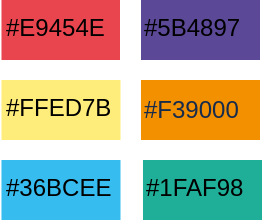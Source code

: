 <mxfile version="20.5.1" type="github"><diagram id="9imEGb8X4h9zeBP4crtD" name="Page-1"><mxGraphModel dx="2066" dy="1007" grid="1" gridSize="10" guides="1" tooltips="1" connect="1" arrows="1" fold="1" page="1" pageScale="1" pageWidth="827" pageHeight="1169" math="0" shadow="0"><root><mxCell id="0"/><mxCell id="1" parent="0"/><mxCell id="DcEKW4xoQdH9bf9btQrT-1" value="&lt;span style=&quot;color: rgb(0, 0, 0); font-family: Helvetica; font-size: 12px; font-style: normal; font-variant-ligatures: normal; font-variant-caps: normal; font-weight: 400; letter-spacing: normal; orphans: 2; text-align: left; text-indent: 0px; text-transform: none; widows: 2; word-spacing: 0px; -webkit-text-stroke-width: 0px; text-decoration-thickness: initial; text-decoration-style: initial; text-decoration-color: initial; float: none; display: inline !important;&quot;&gt;#FFED7B&lt;/span&gt;" style="text;whiteSpace=wrap;html=1;fontColor=#1FAF98;fillColor=#FFED7B;labelBackgroundColor=none;" vertex="1" parent="1"><mxGeometry x="40.74" y="90" width="59.51" height="30" as="geometry"/></mxCell><mxCell id="DcEKW4xoQdH9bf9btQrT-2" value="&lt;p&gt;&lt;span style=&quot;color: rgb(23, 43, 77);&quot;&gt;&lt;font style=&quot;font-size: 12px;&quot;&gt;#F39000&lt;/font&gt;&lt;/span&gt;&lt;/p&gt;" style="text;whiteSpace=wrap;html=1;fontColor=#1FAF98;fillColor=#F39000;labelBackgroundColor=none;fontFamily=Helvetica;verticalAlign=middle;" vertex="1" parent="1"><mxGeometry x="110.49" y="90" width="59.51" height="30" as="geometry"/></mxCell><mxCell id="DcEKW4xoQdH9bf9btQrT-3" value="&lt;span style=&quot;color: rgb(0, 0, 0);&quot;&gt;#E9454E&lt;/span&gt;" style="text;whiteSpace=wrap;html=1;fontColor=#1FAF98;fillColor=#E9454E;" vertex="1" parent="1"><mxGeometry x="40.74" y="50" width="59.26" height="30" as="geometry"/></mxCell><mxCell id="DcEKW4xoQdH9bf9btQrT-4" value="&lt;span style=&quot;color: rgb(0, 0, 0);&quot;&gt;#5B4897&lt;/span&gt;" style="text;whiteSpace=wrap;html=1;fontColor=#1FAF98;fillColor=#5B4897;" vertex="1" parent="1"><mxGeometry x="110.49" y="50" width="59.51" height="30" as="geometry"/></mxCell><mxCell id="DcEKW4xoQdH9bf9btQrT-5" value="&lt;meta charset=&quot;utf-8&quot;&gt;&lt;span style=&quot;color: rgb(0, 0, 0); font-family: Helvetica; font-size: 12px; font-style: normal; font-variant-ligatures: normal; font-variant-caps: normal; font-weight: 400; letter-spacing: normal; orphans: 2; text-align: left; text-indent: 0px; text-transform: none; widows: 2; word-spacing: 0px; -webkit-text-stroke-width: 0px; text-decoration-thickness: initial; text-decoration-style: initial; text-decoration-color: initial; float: none; display: inline !important;&quot;&gt;#36BCEE&lt;/span&gt;" style="text;whiteSpace=wrap;html=1;fontColor=#1FAF98;fillColor=#36BCEE;labelBackgroundColor=none;" vertex="1" parent="1"><mxGeometry x="40.74" y="130" width="59.51" height="30" as="geometry"/></mxCell><mxCell id="DcEKW4xoQdH9bf9btQrT-6" value="&lt;meta charset=&quot;utf-8&quot;&gt;&lt;span style=&quot;color: rgb(0, 0, 0); font-family: Helvetica; font-size: 12px; font-style: normal; font-variant-ligatures: normal; font-variant-caps: normal; font-weight: 400; letter-spacing: normal; orphans: 2; text-align: left; text-indent: 0px; text-transform: none; widows: 2; word-spacing: 0px; -webkit-text-stroke-width: 0px; text-decoration-thickness: initial; text-decoration-style: initial; text-decoration-color: initial; float: none; display: inline !important;&quot;&gt;#1FAF98&lt;/span&gt;" style="text;whiteSpace=wrap;html=1;fontColor=#1FAF98;fillColor=#1FAF98;labelBackgroundColor=none;" vertex="1" parent="1"><mxGeometry x="111.49" y="130" width="59.51" height="30" as="geometry"/></mxCell></root></mxGraphModel></diagram></mxfile>
